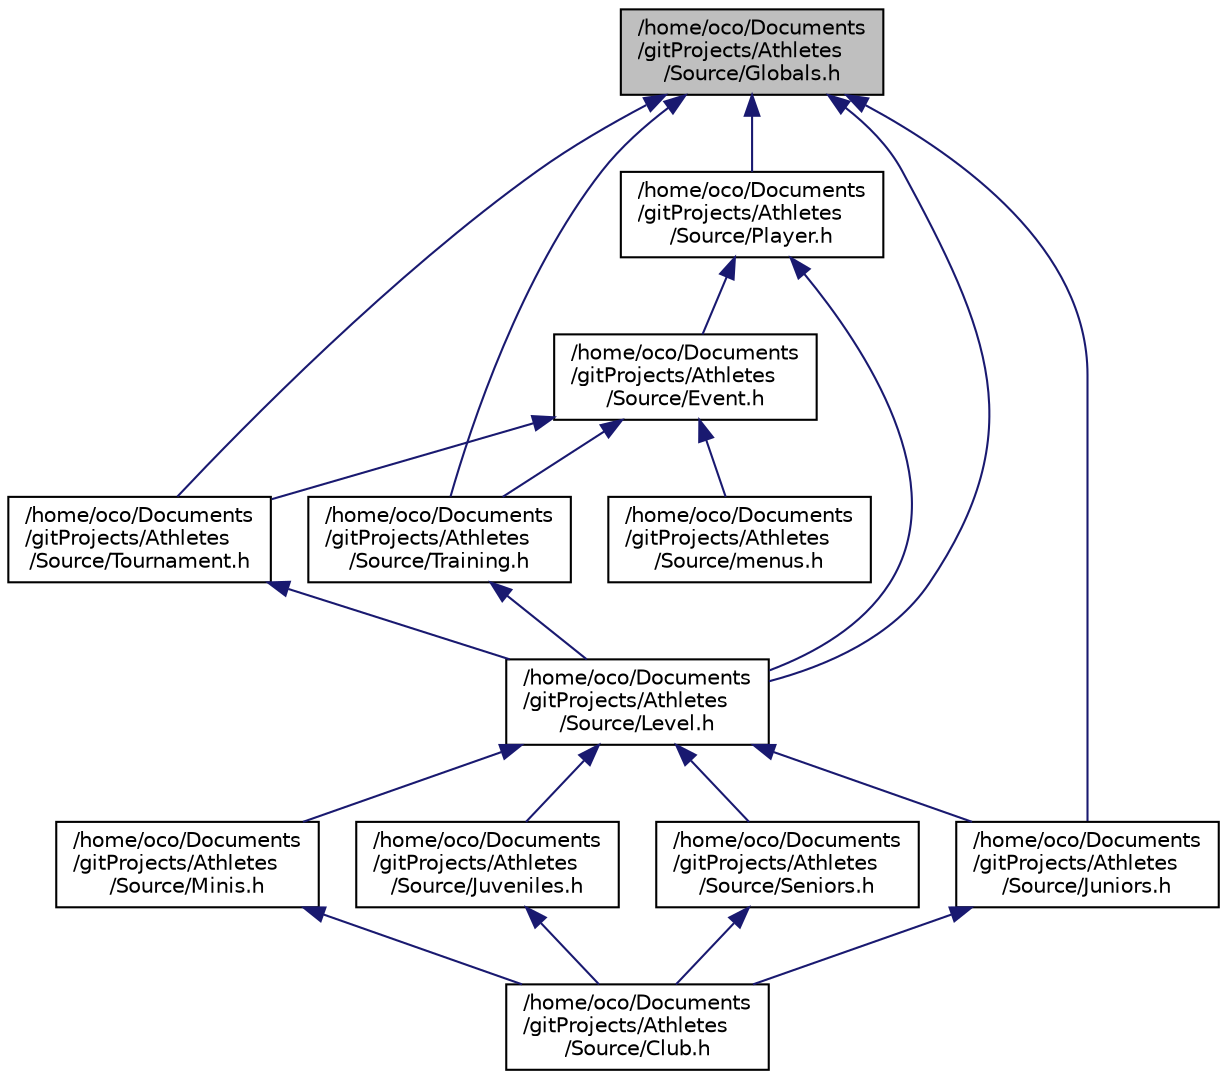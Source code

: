 digraph "/home/oco/Documents/gitProjects/Athletes/Source/Globals.h"
{
  edge [fontname="Helvetica",fontsize="10",labelfontname="Helvetica",labelfontsize="10"];
  node [fontname="Helvetica",fontsize="10",shape=record];
  Node1 [label="/home/oco/Documents\l/gitProjects/Athletes\l/Source/Globals.h",height=0.2,width=0.4,color="black", fillcolor="grey75", style="filled", fontcolor="black"];
  Node1 -> Node2 [dir="back",color="midnightblue",fontsize="10",style="solid",fontname="Helvetica"];
  Node2 [label="/home/oco/Documents\l/gitProjects/Athletes\l/Source/Level.h",height=0.2,width=0.4,color="black", fillcolor="white", style="filled",URL="$_level_8h.html"];
  Node2 -> Node3 [dir="back",color="midnightblue",fontsize="10",style="solid",fontname="Helvetica"];
  Node3 [label="/home/oco/Documents\l/gitProjects/Athletes\l/Source/Minis.h",height=0.2,width=0.4,color="black", fillcolor="white", style="filled",URL="$_minis_8h.html"];
  Node3 -> Node4 [dir="back",color="midnightblue",fontsize="10",style="solid",fontname="Helvetica"];
  Node4 [label="/home/oco/Documents\l/gitProjects/Athletes\l/Source/Club.h",height=0.2,width=0.4,color="black", fillcolor="white", style="filled",URL="$_club_8h.html",tooltip="Contains de declaration of the Club class along with its methods and member variables. Some of the methods are already defined in here and declared as inline such as get and set methods. "];
  Node2 -> Node5 [dir="back",color="midnightblue",fontsize="10",style="solid",fontname="Helvetica"];
  Node5 [label="/home/oco/Documents\l/gitProjects/Athletes\l/Source/Juveniles.h",height=0.2,width=0.4,color="black", fillcolor="white", style="filled",URL="$_juveniles_8h.html"];
  Node5 -> Node4 [dir="back",color="midnightblue",fontsize="10",style="solid",fontname="Helvetica"];
  Node2 -> Node6 [dir="back",color="midnightblue",fontsize="10",style="solid",fontname="Helvetica"];
  Node6 [label="/home/oco/Documents\l/gitProjects/Athletes\l/Source/Juniors.h",height=0.2,width=0.4,color="black", fillcolor="white", style="filled",URL="$_juniors_8h.html"];
  Node6 -> Node4 [dir="back",color="midnightblue",fontsize="10",style="solid",fontname="Helvetica"];
  Node2 -> Node7 [dir="back",color="midnightblue",fontsize="10",style="solid",fontname="Helvetica"];
  Node7 [label="/home/oco/Documents\l/gitProjects/Athletes\l/Source/Seniors.h",height=0.2,width=0.4,color="black", fillcolor="white", style="filled",URL="$_seniors_8h.html"];
  Node7 -> Node4 [dir="back",color="midnightblue",fontsize="10",style="solid",fontname="Helvetica"];
  Node1 -> Node8 [dir="back",color="midnightblue",fontsize="10",style="solid",fontname="Helvetica"];
  Node8 [label="/home/oco/Documents\l/gitProjects/Athletes\l/Source/Player.h",height=0.2,width=0.4,color="black", fillcolor="white", style="filled",URL="$_player_8h.html"];
  Node8 -> Node2 [dir="back",color="midnightblue",fontsize="10",style="solid",fontname="Helvetica"];
  Node8 -> Node9 [dir="back",color="midnightblue",fontsize="10",style="solid",fontname="Helvetica"];
  Node9 [label="/home/oco/Documents\l/gitProjects/Athletes\l/Source/Event.h",height=0.2,width=0.4,color="black", fillcolor="white", style="filled",URL="$_event_8h.html"];
  Node9 -> Node10 [dir="back",color="midnightblue",fontsize="10",style="solid",fontname="Helvetica"];
  Node10 [label="/home/oco/Documents\l/gitProjects/Athletes\l/Source/Tournament.h",height=0.2,width=0.4,color="black", fillcolor="white", style="filled",URL="$_tournament_8h.html"];
  Node10 -> Node2 [dir="back",color="midnightblue",fontsize="10",style="solid",fontname="Helvetica"];
  Node9 -> Node11 [dir="back",color="midnightblue",fontsize="10",style="solid",fontname="Helvetica"];
  Node11 [label="/home/oco/Documents\l/gitProjects/Athletes\l/Source/Training.h",height=0.2,width=0.4,color="black", fillcolor="white", style="filled",URL="$_training_8h.html"];
  Node11 -> Node2 [dir="back",color="midnightblue",fontsize="10",style="solid",fontname="Helvetica"];
  Node9 -> Node12 [dir="back",color="midnightblue",fontsize="10",style="solid",fontname="Helvetica"];
  Node12 [label="/home/oco/Documents\l/gitProjects/Athletes\l/Source/menus.h",height=0.2,width=0.4,color="black", fillcolor="white", style="filled",URL="$menus_8h.html"];
  Node1 -> Node10 [dir="back",color="midnightblue",fontsize="10",style="solid",fontname="Helvetica"];
  Node1 -> Node11 [dir="back",color="midnightblue",fontsize="10",style="solid",fontname="Helvetica"];
  Node1 -> Node6 [dir="back",color="midnightblue",fontsize="10",style="solid",fontname="Helvetica"];
}
